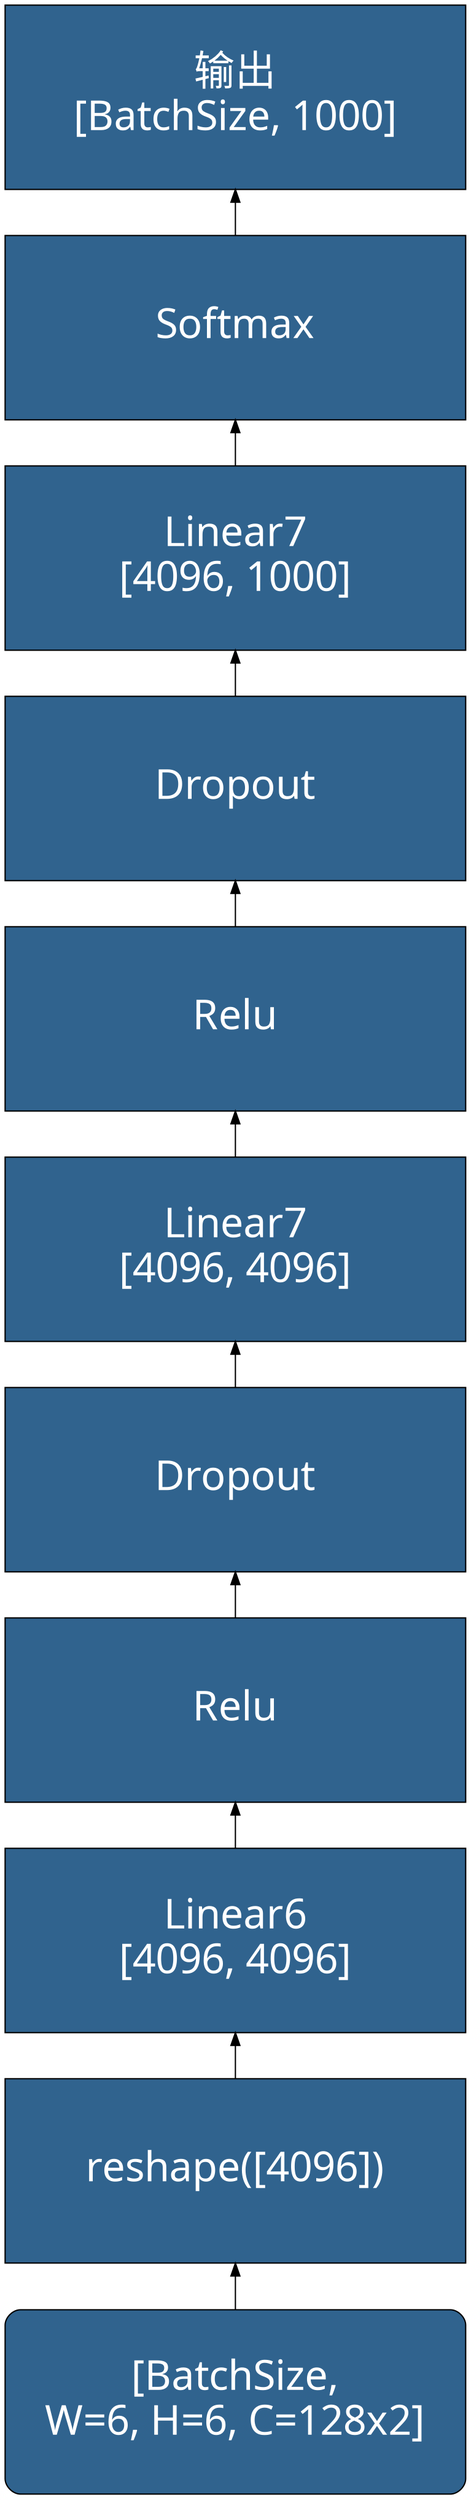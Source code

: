 digraph AlexNetL678 {
	rankdir=BT
    node [
		style=filled, 
		color=Black
		fontcolor=White, 
		fillcolor="#30638e", 
		fontname="SimHei",
		fontsize=32,
		width=5, height=2,
		shape="box",
	]


    featmap52 [label="[BatchSize,\nW=6, H=6, C=128x2]", shape="Mrecord"]
    reshape [label="reshape([4096])"]
    linear6 [label="Linear6\n[4096, 4096]"]
    relu6 [label="Relu"]
    dropout6 [label="Dropout"]
    linear7 [label="Linear7\n[4096, 4096]"]
    relu7 [label="Relu"]
    dropout7 [label="Dropout"]
    linear8 [label="Linear7\n[4096, 1000]"]
    softmax [label="Softmax"]
    oup [label="输出\n[BatchSize, 1000]"]

    featmap52 -> reshape -> linear6 -> relu6 -> dropout6 ->
        linear7 -> relu7 -> dropout7 -> linear8 -> softmax -> oup

}
